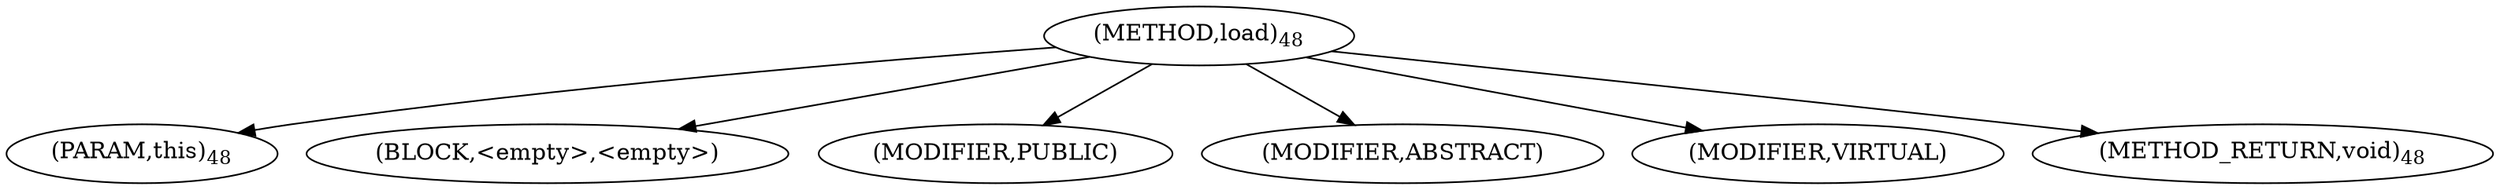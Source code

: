 digraph "load" {  
"26" [label = <(METHOD,load)<SUB>48</SUB>> ]
"27" [label = <(PARAM,this)<SUB>48</SUB>> ]
"28" [label = <(BLOCK,&lt;empty&gt;,&lt;empty&gt;)> ]
"29" [label = <(MODIFIER,PUBLIC)> ]
"30" [label = <(MODIFIER,ABSTRACT)> ]
"31" [label = <(MODIFIER,VIRTUAL)> ]
"32" [label = <(METHOD_RETURN,void)<SUB>48</SUB>> ]
  "26" -> "27" 
  "26" -> "28" 
  "26" -> "29" 
  "26" -> "30" 
  "26" -> "31" 
  "26" -> "32" 
}
